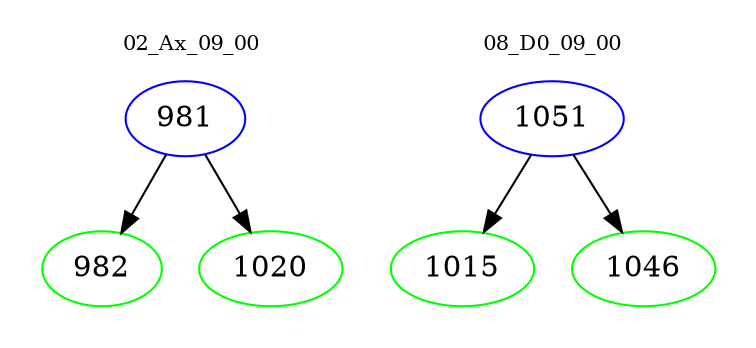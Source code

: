 digraph{
subgraph cluster_0 {
color = white
label = "02_Ax_09_00";
fontsize=10;
T0_981 [label="981", color="blue"]
T0_981 -> T0_982 [color="black"]
T0_982 [label="982", color="green"]
T0_981 -> T0_1020 [color="black"]
T0_1020 [label="1020", color="green"]
}
subgraph cluster_1 {
color = white
label = "08_D0_09_00";
fontsize=10;
T1_1051 [label="1051", color="blue"]
T1_1051 -> T1_1015 [color="black"]
T1_1015 [label="1015", color="green"]
T1_1051 -> T1_1046 [color="black"]
T1_1046 [label="1046", color="green"]
}
}
